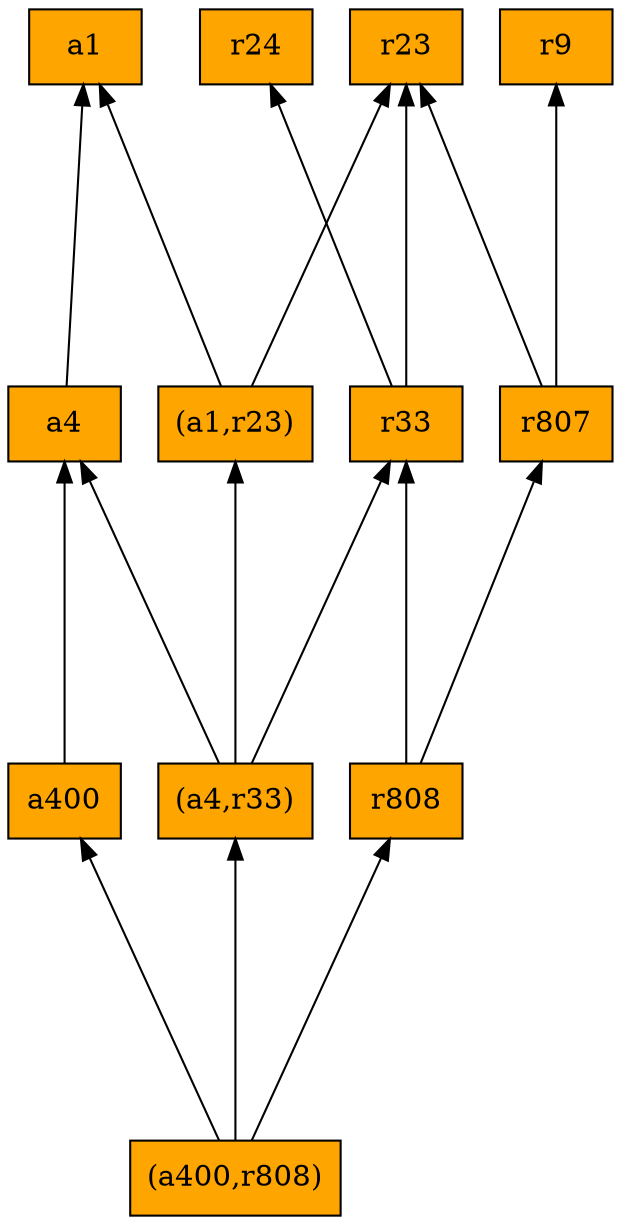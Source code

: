 digraph G {
rankdir=BT;ranksep="2.0";
"a1" [shape=record,fillcolor=orange,style=filled,label="{a1}"];
"(a400,r808)" [shape=record,fillcolor=orange,style=filled,label="{(a400,r808)}"];
"(a1,r23)" [shape=record,fillcolor=orange,style=filled,label="{(a1,r23)}"];
"(a4,r33)" [shape=record,fillcolor=orange,style=filled,label="{(a4,r33)}"];
"a4" [shape=record,fillcolor=orange,style=filled,label="{a4}"];
"r24" [shape=record,fillcolor=orange,style=filled,label="{r24}"];
"r807" [shape=record,fillcolor=orange,style=filled,label="{r807}"];
"r23" [shape=record,fillcolor=orange,style=filled,label="{r23}"];
"r33" [shape=record,fillcolor=orange,style=filled,label="{r33}"];
"r9" [shape=record,fillcolor=orange,style=filled,label="{r9}"];
"r808" [shape=record,fillcolor=orange,style=filled,label="{r808}"];
"a400" [shape=record,fillcolor=orange,style=filled,label="{a400}"];
"(a400,r808)" -> "r808"
"(a400,r808)" -> "(a4,r33)"
"(a400,r808)" -> "a400"
"(a1,r23)" -> "a1"
"(a1,r23)" -> "r23"
"(a4,r33)" -> "a4"
"(a4,r33)" -> "(a1,r23)"
"(a4,r33)" -> "r33"
"a4" -> "a1"
"r807" -> "r9"
"r807" -> "r23"
"r33" -> "r24"
"r33" -> "r23"
"r808" -> "r807"
"r808" -> "r33"
"a400" -> "a4"
}